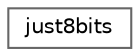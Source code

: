digraph "Graphical Class Hierarchy"
{
 // LATEX_PDF_SIZE
  bgcolor="transparent";
  edge [fontname=Helvetica,fontsize=10,labelfontname=Helvetica,labelfontsize=10];
  node [fontname=Helvetica,fontsize=10,shape=box,height=0.2,width=0.4];
  rankdir="LR";
  Node0 [id="Node000000",label="just8bits",height=0.2,width=0.4,color="grey40", fillcolor="white", style="filled",URL="$de/ded/bitswap_8h.html#d3/d06/unionjust8bits",tooltip="Structure representing 8 bits of access."];
}
